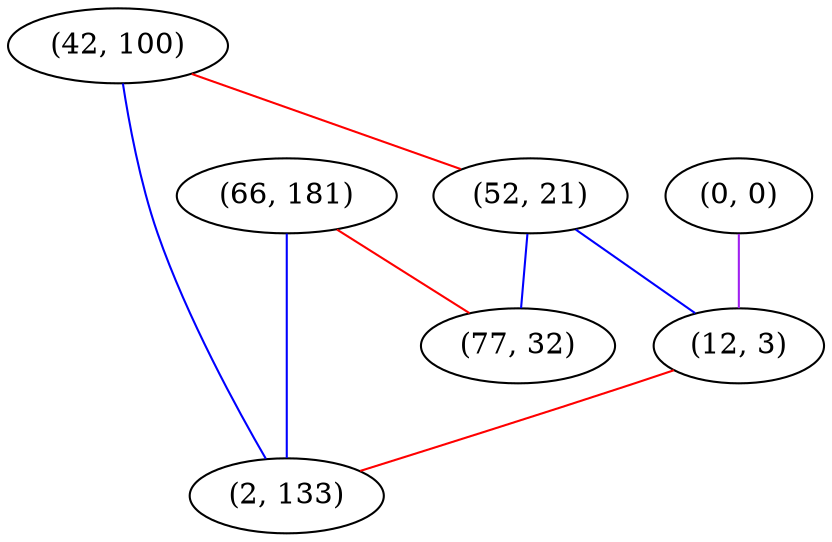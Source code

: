 graph "" {
"(0, 0)";
"(42, 100)";
"(52, 21)";
"(66, 181)";
"(12, 3)";
"(2, 133)";
"(77, 32)";
"(0, 0)" -- "(12, 3)"  [color=purple, key=0, weight=4];
"(42, 100)" -- "(52, 21)"  [color=red, key=0, weight=1];
"(42, 100)" -- "(2, 133)"  [color=blue, key=0, weight=3];
"(52, 21)" -- "(77, 32)"  [color=blue, key=0, weight=3];
"(52, 21)" -- "(12, 3)"  [color=blue, key=0, weight=3];
"(66, 181)" -- "(2, 133)"  [color=blue, key=0, weight=3];
"(66, 181)" -- "(77, 32)"  [color=red, key=0, weight=1];
"(12, 3)" -- "(2, 133)"  [color=red, key=0, weight=1];
}
